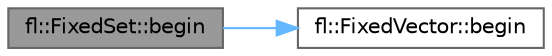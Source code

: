 digraph "fl::FixedSet::begin"
{
 // LATEX_PDF_SIZE
  bgcolor="transparent";
  edge [fontname=Helvetica,fontsize=10,labelfontname=Helvetica,labelfontsize=10];
  node [fontname=Helvetica,fontsize=10,shape=box,height=0.2,width=0.4];
  rankdir="LR";
  Node1 [id="Node000001",label="fl::FixedSet::begin",height=0.2,width=0.4,color="gray40", fillcolor="grey60", style="filled", fontcolor="black",tooltip=" "];
  Node1 -> Node2 [id="edge1_Node000001_Node000002",color="steelblue1",style="solid",tooltip=" "];
  Node2 [id="Node000002",label="fl::FixedVector::begin",height=0.2,width=0.4,color="grey40", fillcolor="white", style="filled",URL="$d3/d73/classfl_1_1_fixed_vector.html#a7ae4440fe977cc6495819cac64b7ad1a",tooltip=" "];
}

